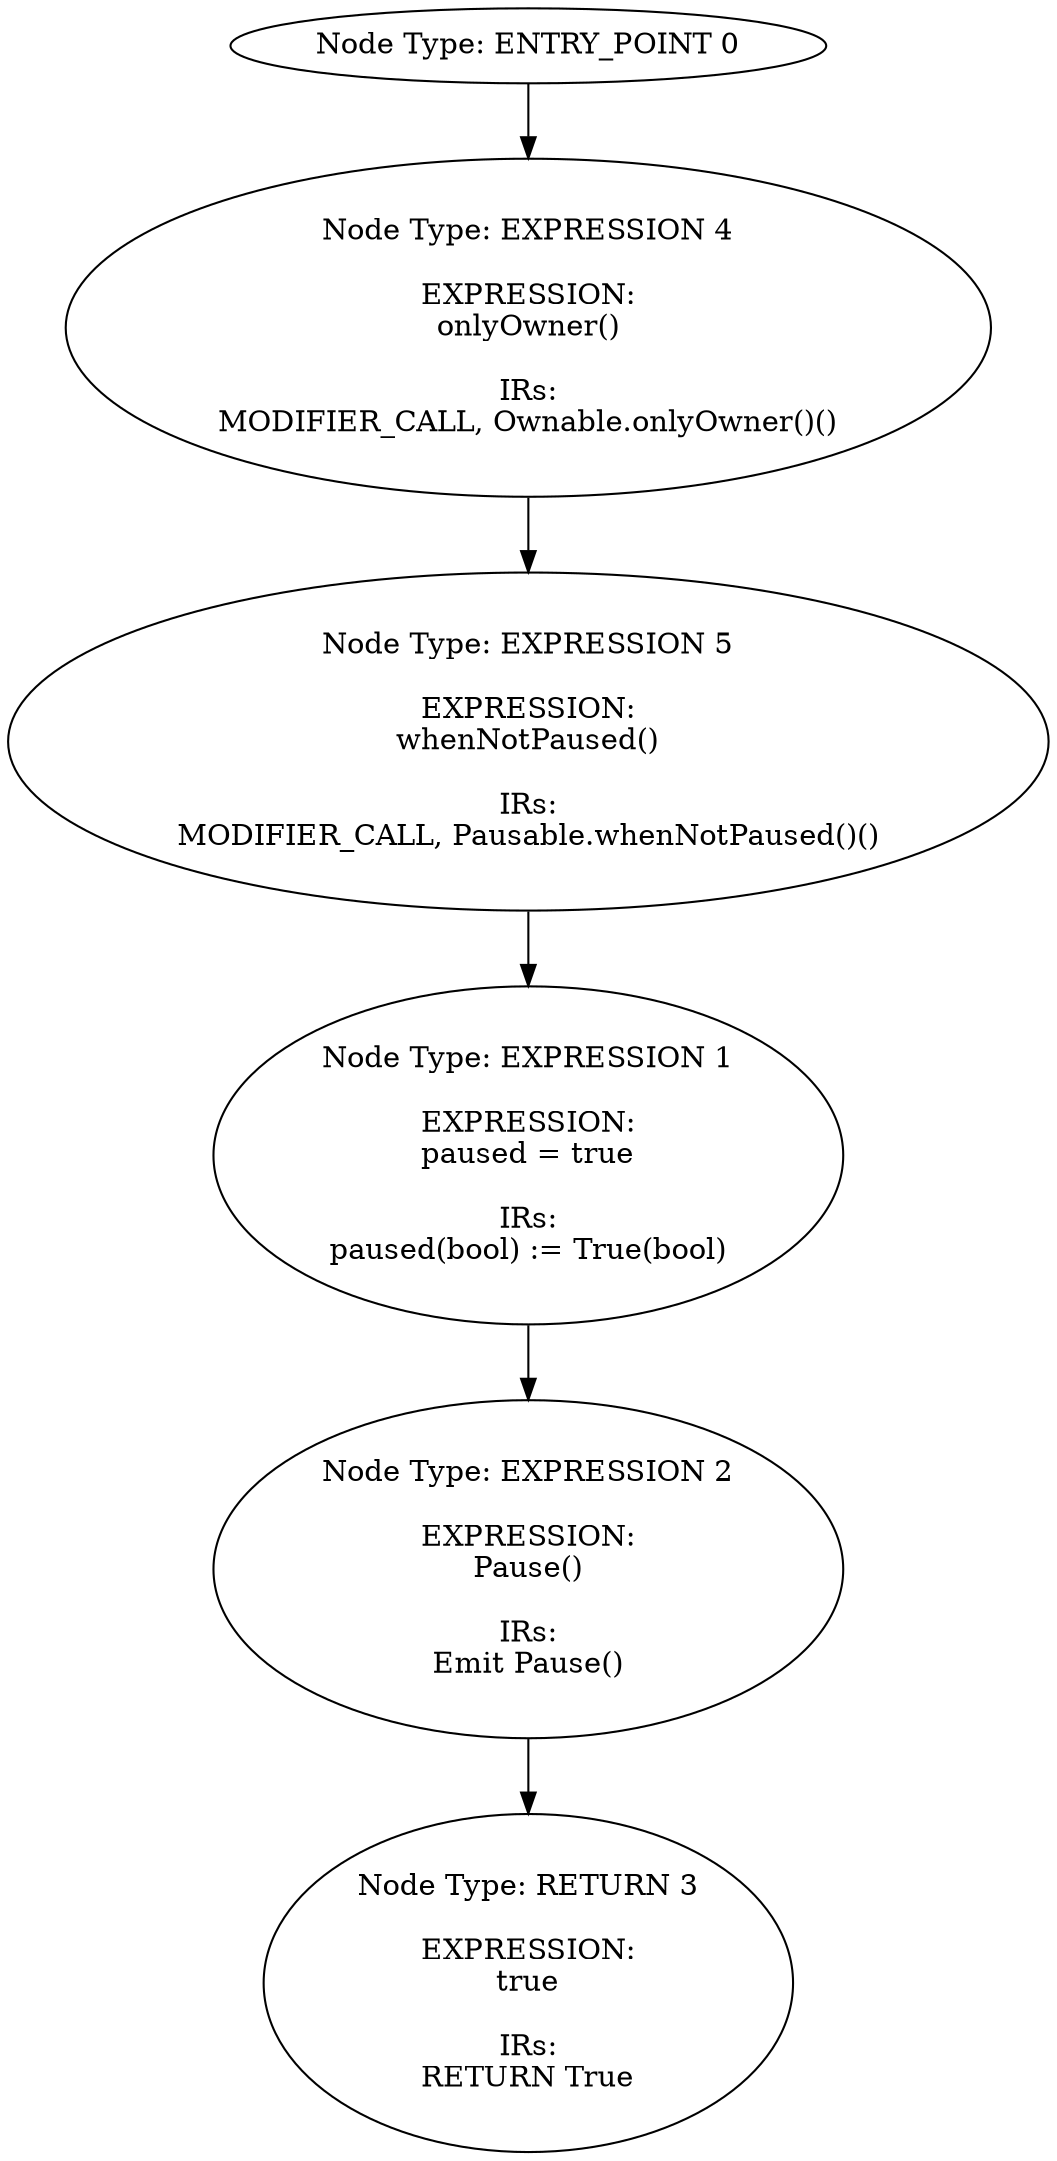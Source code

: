 digraph{
0[label="Node Type: ENTRY_POINT 0
"];
0->4;
1[label="Node Type: EXPRESSION 1

EXPRESSION:
paused = true

IRs:
paused(bool) := True(bool)"];
1->2;
2[label="Node Type: EXPRESSION 2

EXPRESSION:
Pause()

IRs:
Emit Pause()"];
2->3;
3[label="Node Type: RETURN 3

EXPRESSION:
true

IRs:
RETURN True"];
4[label="Node Type: EXPRESSION 4

EXPRESSION:
onlyOwner()

IRs:
MODIFIER_CALL, Ownable.onlyOwner()()"];
4->5;
5[label="Node Type: EXPRESSION 5

EXPRESSION:
whenNotPaused()

IRs:
MODIFIER_CALL, Pausable.whenNotPaused()()"];
5->1;
}
